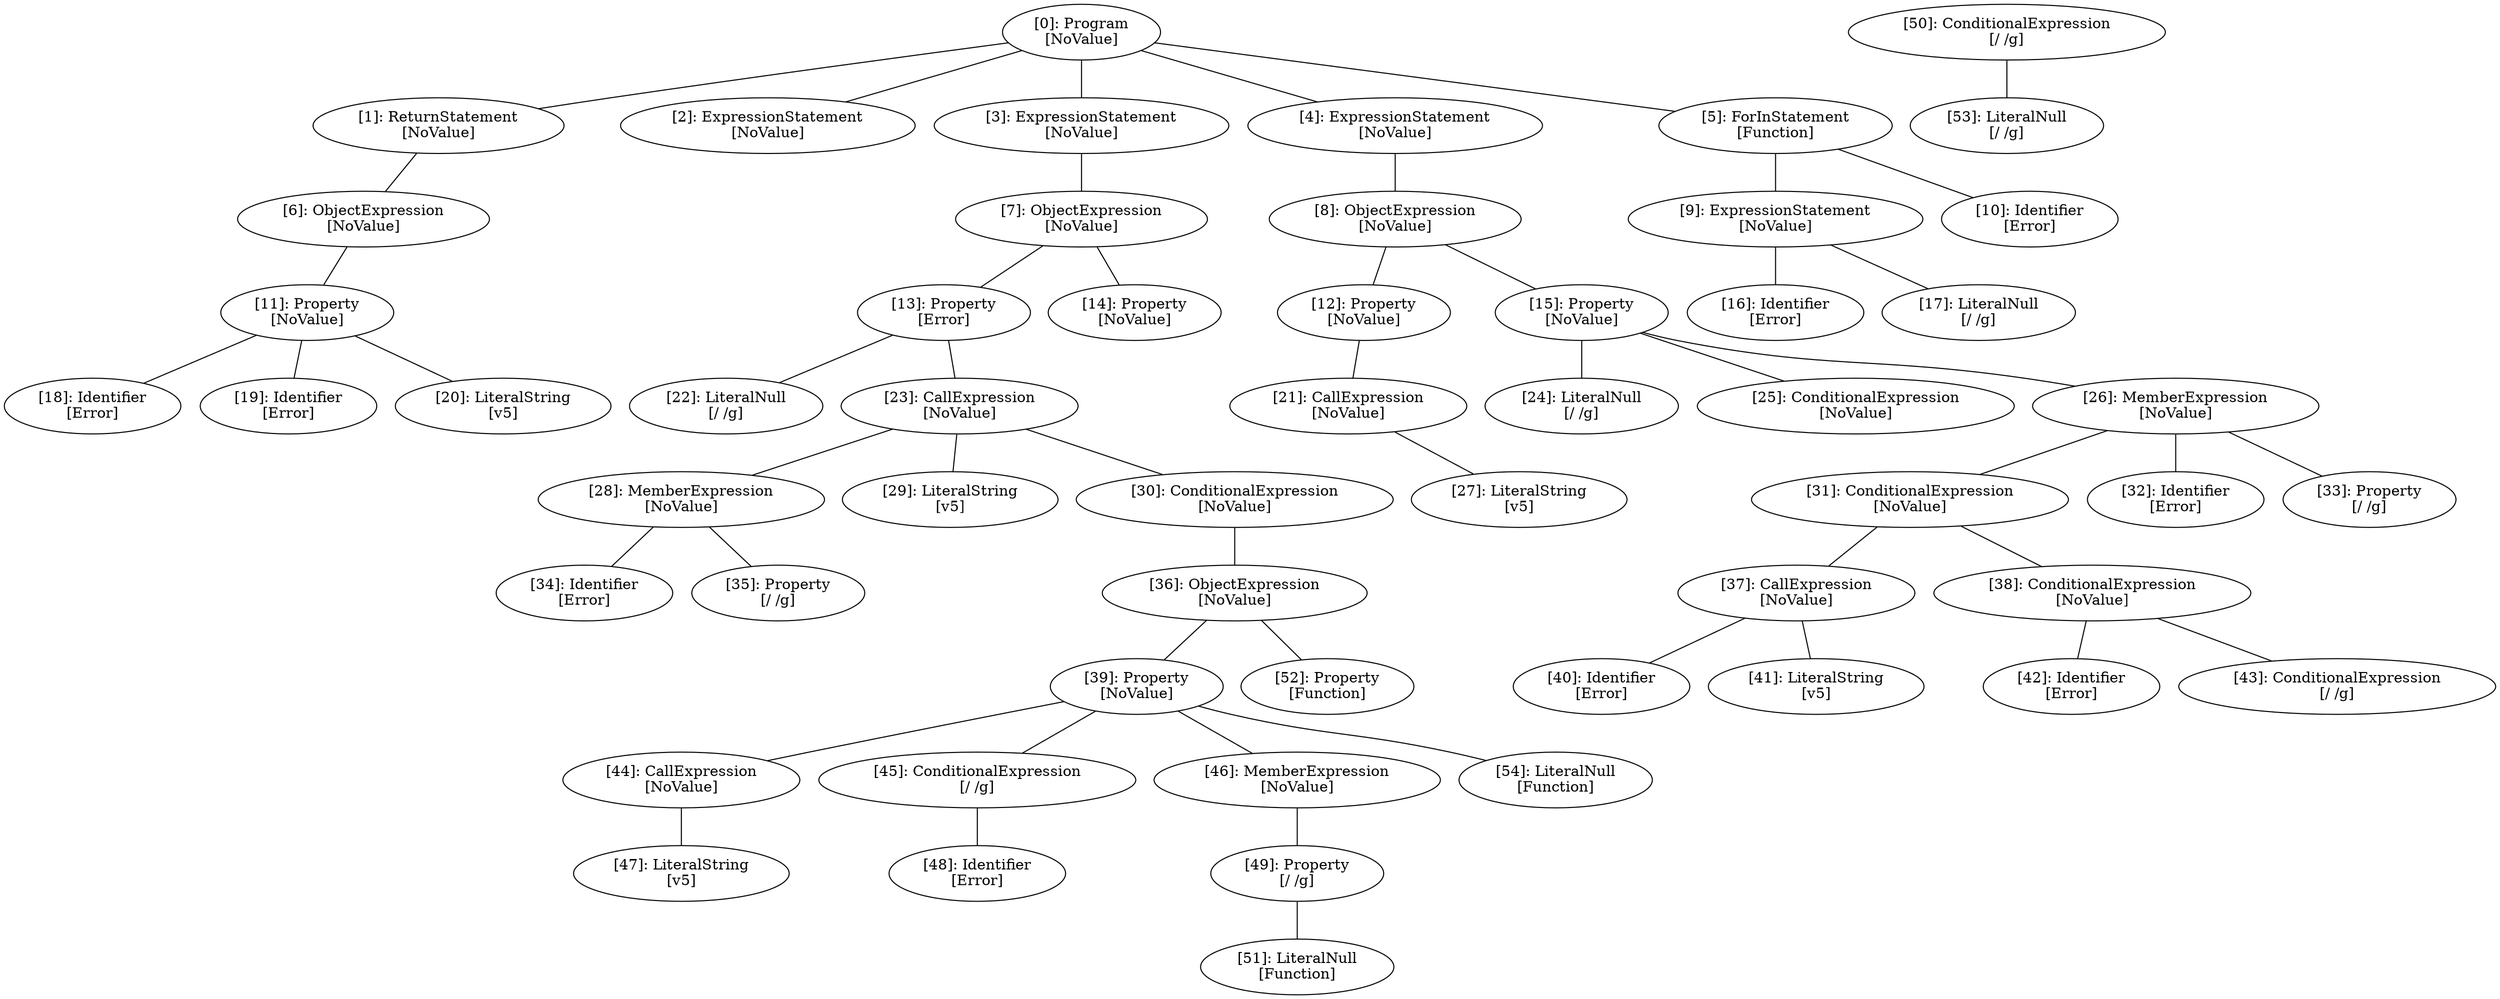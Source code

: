 // Result
graph {
	0 [label="[0]: Program
[NoValue]"]
	1 [label="[1]: ReturnStatement
[NoValue]"]
	2 [label="[2]: ExpressionStatement
[NoValue]"]
	3 [label="[3]: ExpressionStatement
[NoValue]"]
	4 [label="[4]: ExpressionStatement
[NoValue]"]
	5 [label="[5]: ForInStatement
[Function]"]
	6 [label="[6]: ObjectExpression
[NoValue]"]
	7 [label="[7]: ObjectExpression
[NoValue]"]
	8 [label="[8]: ObjectExpression
[NoValue]"]
	9 [label="[9]: ExpressionStatement
[NoValue]"]
	10 [label="[10]: Identifier
[Error]"]
	11 [label="[11]: Property
[NoValue]"]
	12 [label="[12]: Property
[NoValue]"]
	13 [label="[13]: Property
[Error]"]
	14 [label="[14]: Property
[NoValue]"]
	15 [label="[15]: Property
[NoValue]"]
	16 [label="[16]: Identifier
[Error]"]
	17 [label="[17]: LiteralNull
[/ /g]"]
	18 [label="[18]: Identifier
[Error]"]
	19 [label="[19]: Identifier
[Error]"]
	20 [label="[20]: LiteralString
[v5]"]
	21 [label="[21]: CallExpression
[NoValue]"]
	22 [label="[22]: LiteralNull
[/ /g]"]
	23 [label="[23]: CallExpression
[NoValue]"]
	24 [label="[24]: LiteralNull
[/ /g]"]
	25 [label="[25]: ConditionalExpression
[NoValue]"]
	26 [label="[26]: MemberExpression
[NoValue]"]
	27 [label="[27]: LiteralString
[v5]"]
	28 [label="[28]: MemberExpression
[NoValue]"]
	29 [label="[29]: LiteralString
[v5]"]
	30 [label="[30]: ConditionalExpression
[NoValue]"]
	31 [label="[31]: ConditionalExpression
[NoValue]"]
	32 [label="[32]: Identifier
[Error]"]
	33 [label="[33]: Property
[/ /g]"]
	34 [label="[34]: Identifier
[Error]"]
	35 [label="[35]: Property
[/ /g]"]
	36 [label="[36]: ObjectExpression
[NoValue]"]
	37 [label="[37]: CallExpression
[NoValue]"]
	38 [label="[38]: ConditionalExpression
[NoValue]"]
	39 [label="[39]: Property
[NoValue]"]
	40 [label="[40]: Identifier
[Error]"]
	41 [label="[41]: LiteralString
[v5]"]
	42 [label="[42]: Identifier
[Error]"]
	43 [label="[43]: ConditionalExpression
[/ /g]"]
	44 [label="[44]: CallExpression
[NoValue]"]
	45 [label="[45]: ConditionalExpression
[/ /g]"]
	46 [label="[46]: MemberExpression
[NoValue]"]
	47 [label="[47]: LiteralString
[v5]"]
	48 [label="[48]: Identifier
[Error]"]
	49 [label="[49]: Property
[/ /g]"]
	50 [label="[50]: ConditionalExpression
[/ /g]"]
	51 [label="[51]: LiteralNull
[Function]"]
	52 [label="[52]: Property
[Function]"]
	53 [label="[53]: LiteralNull
[/ /g]"]
	54 [label="[54]: LiteralNull
[Function]"]
	0 -- 1
	0 -- 2
	0 -- 3
	0 -- 4
	0 -- 5
	1 -- 6
	3 -- 7
	4 -- 8
	5 -- 9
	5 -- 10
	6 -- 11
	7 -- 13
	7 -- 14
	8 -- 12
	8 -- 15
	9 -- 16
	9 -- 17
	11 -- 18
	11 -- 19
	11 -- 20
	12 -- 21
	13 -- 22
	13 -- 23
	15 -- 24
	15 -- 25
	15 -- 26
	21 -- 27
	23 -- 28
	23 -- 29
	23 -- 30
	26 -- 31
	26 -- 32
	26 -- 33
	28 -- 34
	28 -- 35
	30 -- 36
	31 -- 37
	31 -- 38
	36 -- 39
	36 -- 52
	37 -- 40
	37 -- 41
	38 -- 42
	38 -- 43
	39 -- 44
	39 -- 45
	39 -- 46
	39 -- 54
	44 -- 47
	45 -- 48
	46 -- 49
	49 -- 51
	50 -- 53
}
